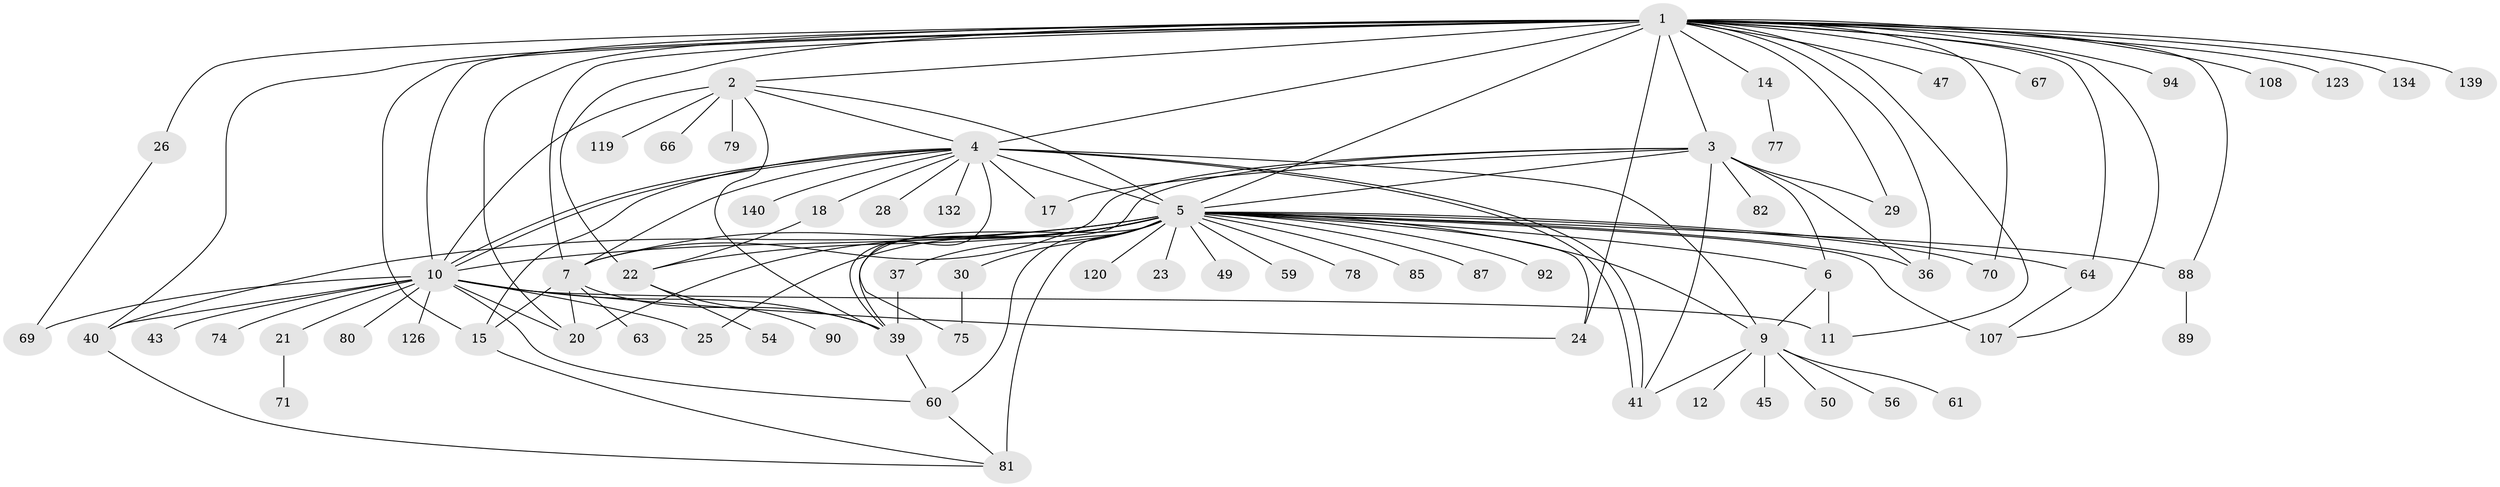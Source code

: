 // original degree distribution, {33: 0.006896551724137931, 9: 0.013793103448275862, 12: 0.006896551724137931, 20: 0.006896551724137931, 11: 0.006896551724137931, 5: 0.034482758620689655, 10: 0.006896551724137931, 7: 0.020689655172413793, 13: 0.020689655172413793, 17: 0.006896551724137931, 4: 0.05517241379310345, 1: 0.41379310344827586, 19: 0.006896551724137931, 3: 0.11724137931034483, 2: 0.25517241379310346, 8: 0.020689655172413793}
// Generated by graph-tools (version 1.1) at 2025/14/03/09/25 04:14:31]
// undirected, 72 vertices, 123 edges
graph export_dot {
graph [start="1"]
  node [color=gray90,style=filled];
  1;
  2;
  3;
  4;
  5 [super="+8+110+31+86+13"];
  6 [super="+84"];
  7;
  9 [super="+48+16+118+106"];
  10 [super="+72+112+42+32+76"];
  11 [super="+142"];
  12;
  14 [super="+93"];
  15 [super="+58+44+38"];
  17;
  18 [super="+33"];
  20 [super="+52"];
  21;
  22 [super="+46"];
  23;
  24 [super="+62"];
  25 [super="+51"];
  26;
  28;
  29 [super="+101"];
  30;
  36 [super="+98+109+121"];
  37;
  39 [super="+145+95"];
  40 [super="+137"];
  41 [super="+57"];
  43;
  45;
  47 [super="+131"];
  49;
  50 [super="+124"];
  54;
  56;
  59;
  60;
  61;
  63;
  64 [super="+68"];
  66;
  67;
  69;
  70;
  71;
  74 [super="+102"];
  75;
  77;
  78;
  79;
  80;
  81 [super="+91"];
  82;
  85;
  87;
  88 [super="+116"];
  89;
  90;
  92;
  94;
  107 [super="+111"];
  108;
  119;
  120;
  123;
  126;
  132;
  134;
  139;
  140;
  1 -- 2;
  1 -- 3;
  1 -- 4;
  1 -- 7;
  1 -- 11;
  1 -- 14;
  1 -- 24;
  1 -- 26;
  1 -- 29;
  1 -- 47;
  1 -- 64;
  1 -- 67;
  1 -- 70;
  1 -- 94;
  1 -- 107;
  1 -- 108;
  1 -- 123;
  1 -- 134;
  1 -- 139;
  1 -- 88;
  1 -- 40;
  1 -- 5 [weight=6];
  1 -- 15;
  1 -- 10 [weight=2];
  1 -- 36;
  1 -- 22;
  1 -- 20;
  2 -- 4;
  2 -- 66;
  2 -- 79;
  2 -- 119;
  2 -- 10 [weight=2];
  2 -- 39;
  2 -- 5;
  3 -- 6;
  3 -- 7;
  3 -- 17;
  3 -- 29;
  3 -- 36;
  3 -- 82;
  3 -- 39;
  3 -- 5 [weight=3];
  3 -- 41;
  4 -- 5 [weight=4];
  4 -- 7;
  4 -- 10 [weight=2];
  4 -- 10;
  4 -- 17;
  4 -- 18;
  4 -- 28;
  4 -- 41;
  4 -- 41;
  4 -- 75;
  4 -- 132;
  4 -- 140;
  4 -- 15;
  4 -- 9;
  5 -- 6;
  5 -- 9 [weight=2];
  5 -- 10 [weight=7];
  5 -- 25;
  5 -- 37;
  5 -- 70 [weight=2];
  5 -- 59;
  5 -- 60;
  5 -- 64;
  5 -- 36;
  5 -- 7 [weight=3];
  5 -- 40;
  5 -- 92;
  5 -- 49;
  5 -- 81 [weight=3];
  5 -- 24;
  5 -- 120;
  5 -- 78;
  5 -- 20;
  5 -- 85;
  5 -- 23;
  5 -- 87;
  5 -- 88 [weight=2];
  5 -- 30;
  5 -- 39 [weight=2];
  5 -- 107 [weight=2];
  5 -- 22;
  6 -- 9;
  6 -- 11;
  7 -- 15;
  7 -- 63;
  7 -- 39;
  7 -- 20;
  9 -- 12;
  9 -- 45;
  9 -- 50;
  9 -- 56;
  9 -- 61;
  9 -- 41;
  10 -- 20;
  10 -- 21;
  10 -- 40 [weight=2];
  10 -- 69;
  10 -- 25;
  10 -- 80;
  10 -- 11;
  10 -- 126;
  10 -- 24;
  10 -- 60;
  10 -- 74;
  10 -- 39;
  10 -- 43;
  14 -- 77;
  15 -- 81;
  18 -- 22;
  21 -- 71;
  22 -- 54;
  22 -- 90;
  26 -- 69;
  30 -- 75;
  37 -- 39;
  39 -- 60;
  40 -- 81;
  60 -- 81;
  64 -- 107;
  88 -- 89;
}
